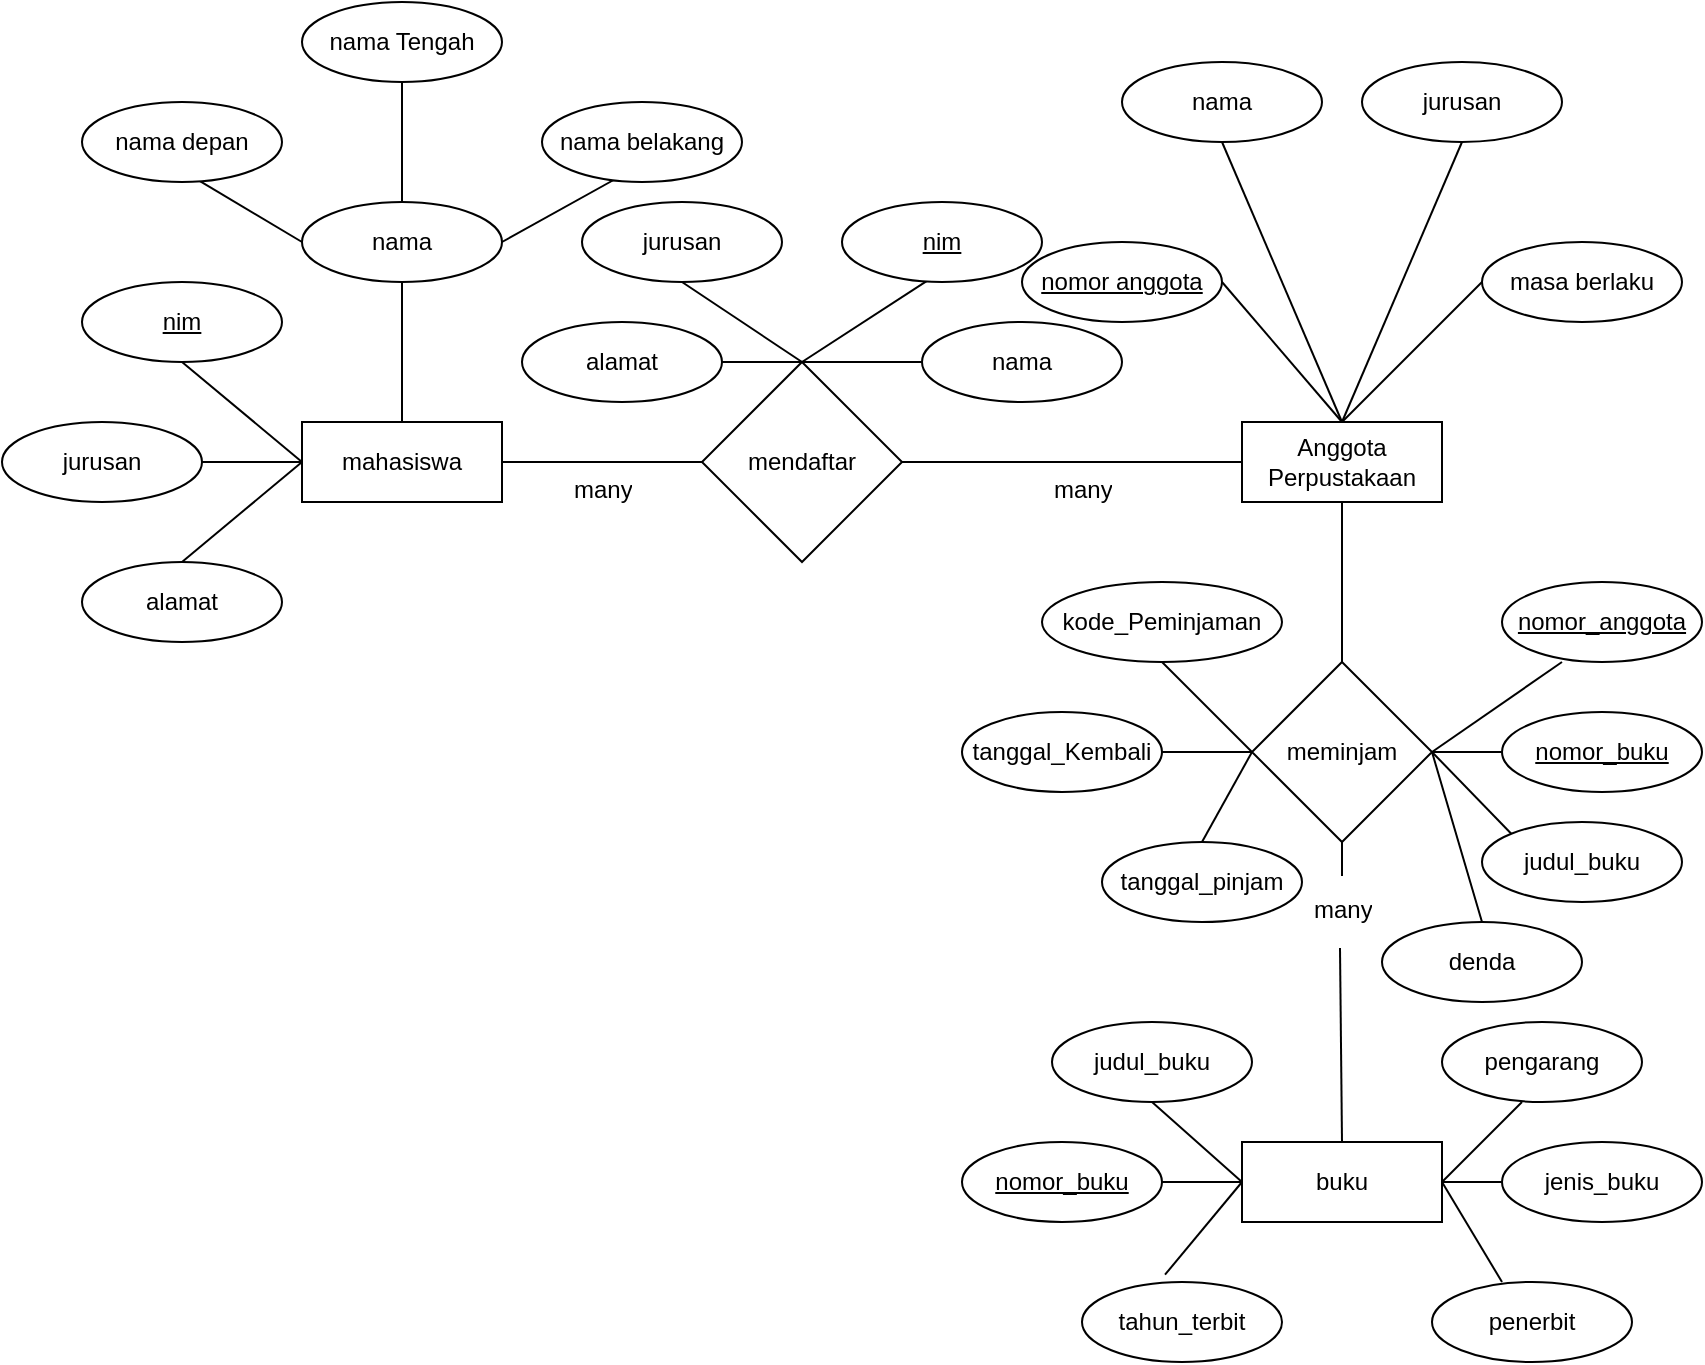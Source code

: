 <mxfile version="24.7.4">
  <diagram name="Page-1" id="0fOuqycV2XA_i30FrM-t">
    <mxGraphModel dx="1122" dy="696" grid="1" gridSize="10" guides="1" tooltips="1" connect="1" arrows="1" fold="1" page="1" pageScale="1" pageWidth="850" pageHeight="1100" math="0" shadow="0">
      <root>
        <mxCell id="0" />
        <mxCell id="1" parent="0" />
        <mxCell id="IAMio9qmMG0p7Ph88lqY-1" value="nama Tengah" style="ellipse;whiteSpace=wrap;html=1;align=center;" vertex="1" parent="1">
          <mxGeometry x="150" y="50" width="100" height="40" as="geometry" />
        </mxCell>
        <mxCell id="IAMio9qmMG0p7Ph88lqY-2" value="mahasiswa" style="whiteSpace=wrap;html=1;align=center;" vertex="1" parent="1">
          <mxGeometry x="150" y="260" width="100" height="40" as="geometry" />
        </mxCell>
        <mxCell id="IAMio9qmMG0p7Ph88lqY-4" value="mendaftar" style="shape=rhombus;perimeter=rhombusPerimeter;whiteSpace=wrap;html=1;align=center;" vertex="1" parent="1">
          <mxGeometry x="350" y="230" width="100" height="100" as="geometry" />
        </mxCell>
        <mxCell id="IAMio9qmMG0p7Ph88lqY-9" value="" style="endArrow=none;html=1;rounded=0;exitX=0.5;exitY=1;exitDx=0;exitDy=0;entryX=0.5;entryY=0;entryDx=0;entryDy=0;" edge="1" parent="1" source="IAMio9qmMG0p7Ph88lqY-1" target="IAMio9qmMG0p7Ph88lqY-95">
          <mxGeometry relative="1" as="geometry">
            <mxPoint x="150" y="100" as="sourcePoint" />
            <mxPoint x="200" y="150" as="targetPoint" />
          </mxGeometry>
        </mxCell>
        <mxCell id="IAMio9qmMG0p7Ph88lqY-15" value="" style="endArrow=none;html=1;rounded=0;exitX=0.5;exitY=1;exitDx=0;exitDy=0;entryX=0.5;entryY=0;entryDx=0;entryDy=0;" edge="1" parent="1" source="IAMio9qmMG0p7Ph88lqY-95" target="IAMio9qmMG0p7Ph88lqY-2">
          <mxGeometry relative="1" as="geometry">
            <mxPoint x="200" y="190" as="sourcePoint" />
            <mxPoint x="370" y="210" as="targetPoint" />
          </mxGeometry>
        </mxCell>
        <mxCell id="IAMio9qmMG0p7Ph88lqY-16" value="" style="endArrow=none;html=1;rounded=0;entryX=0;entryY=0.5;entryDx=0;entryDy=0;exitX=0.573;exitY=0.964;exitDx=0;exitDy=0;exitPerimeter=0;" edge="1" parent="1" source="IAMio9qmMG0p7Ph88lqY-97">
          <mxGeometry relative="1" as="geometry">
            <mxPoint x="100" y="140" as="sourcePoint" />
            <mxPoint x="150" y="170" as="targetPoint" />
          </mxGeometry>
        </mxCell>
        <mxCell id="IAMio9qmMG0p7Ph88lqY-17" value="" style="endArrow=none;html=1;rounded=0;exitX=1;exitY=0.5;exitDx=0;exitDy=0;entryX=0.376;entryY=0.95;entryDx=0;entryDy=0;entryPerimeter=0;" edge="1" parent="1" target="IAMio9qmMG0p7Ph88lqY-96">
          <mxGeometry relative="1" as="geometry">
            <mxPoint x="250" y="170" as="sourcePoint" />
            <mxPoint x="310" y="140" as="targetPoint" />
          </mxGeometry>
        </mxCell>
        <mxCell id="IAMio9qmMG0p7Ph88lqY-18" value="jurusan" style="ellipse;whiteSpace=wrap;html=1;align=center;" vertex="1" parent="1">
          <mxGeometry y="260" width="100" height="40" as="geometry" />
        </mxCell>
        <mxCell id="IAMio9qmMG0p7Ph88lqY-21" value="alamat" style="ellipse;whiteSpace=wrap;html=1;align=center;" vertex="1" parent="1">
          <mxGeometry x="40" y="330" width="100" height="40" as="geometry" />
        </mxCell>
        <mxCell id="IAMio9qmMG0p7Ph88lqY-22" value="" style="endArrow=none;html=1;rounded=0;entryX=0;entryY=0.5;entryDx=0;entryDy=0;exitX=0.5;exitY=1;exitDx=0;exitDy=0;" edge="1" parent="1" source="IAMio9qmMG0p7Ph88lqY-100" target="IAMio9qmMG0p7Ph88lqY-2">
          <mxGeometry relative="1" as="geometry">
            <mxPoint x="90" y="230" as="sourcePoint" />
            <mxPoint x="290" y="220" as="targetPoint" />
          </mxGeometry>
        </mxCell>
        <mxCell id="IAMio9qmMG0p7Ph88lqY-23" value="" style="endArrow=none;html=1;rounded=0;entryX=0;entryY=0.5;entryDx=0;entryDy=0;exitX=1;exitY=0.5;exitDx=0;exitDy=0;" edge="1" parent="1" source="IAMio9qmMG0p7Ph88lqY-18" target="IAMio9qmMG0p7Ph88lqY-2">
          <mxGeometry relative="1" as="geometry">
            <mxPoint x="100" y="240" as="sourcePoint" />
            <mxPoint x="160" y="290" as="targetPoint" />
          </mxGeometry>
        </mxCell>
        <mxCell id="IAMio9qmMG0p7Ph88lqY-24" value="" style="endArrow=none;html=1;rounded=0;entryX=0;entryY=0.5;entryDx=0;entryDy=0;exitX=0.5;exitY=0;exitDx=0;exitDy=0;" edge="1" parent="1" source="IAMio9qmMG0p7Ph88lqY-21" target="IAMio9qmMG0p7Ph88lqY-2">
          <mxGeometry relative="1" as="geometry">
            <mxPoint x="110" y="290" as="sourcePoint" />
            <mxPoint x="160" y="290" as="targetPoint" />
          </mxGeometry>
        </mxCell>
        <mxCell id="IAMio9qmMG0p7Ph88lqY-25" value="nama" style="ellipse;whiteSpace=wrap;html=1;align=center;" vertex="1" parent="1">
          <mxGeometry x="460" y="210" width="100" height="40" as="geometry" />
        </mxCell>
        <mxCell id="IAMio9qmMG0p7Ph88lqY-26" value="alamat" style="ellipse;whiteSpace=wrap;html=1;align=center;" vertex="1" parent="1">
          <mxGeometry x="260" y="210" width="100" height="40" as="geometry" />
        </mxCell>
        <mxCell id="IAMio9qmMG0p7Ph88lqY-28" value="jurusan" style="ellipse;whiteSpace=wrap;html=1;align=center;" vertex="1" parent="1">
          <mxGeometry x="290" y="150" width="100" height="40" as="geometry" />
        </mxCell>
        <mxCell id="IAMio9qmMG0p7Ph88lqY-29" value="" style="endArrow=none;html=1;rounded=0;exitX=1;exitY=0.5;exitDx=0;exitDy=0;entryX=0.5;entryY=0;entryDx=0;entryDy=0;" edge="1" parent="1" source="IAMio9qmMG0p7Ph88lqY-26" target="IAMio9qmMG0p7Ph88lqY-4">
          <mxGeometry relative="1" as="geometry">
            <mxPoint x="350" y="250" as="sourcePoint" />
            <mxPoint x="510" y="250" as="targetPoint" />
          </mxGeometry>
        </mxCell>
        <mxCell id="IAMio9qmMG0p7Ph88lqY-30" value="" style="endArrow=none;html=1;rounded=0;exitX=0.5;exitY=0;exitDx=0;exitDy=0;entryX=0;entryY=0.5;entryDx=0;entryDy=0;" edge="1" parent="1" source="IAMio9qmMG0p7Ph88lqY-4" target="IAMio9qmMG0p7Ph88lqY-25">
          <mxGeometry relative="1" as="geometry">
            <mxPoint x="405" y="240" as="sourcePoint" />
            <mxPoint x="420" y="260" as="targetPoint" />
          </mxGeometry>
        </mxCell>
        <mxCell id="IAMio9qmMG0p7Ph88lqY-31" value="" style="endArrow=none;html=1;rounded=0;exitX=0.5;exitY=1;exitDx=0;exitDy=0;entryX=0.5;entryY=0;entryDx=0;entryDy=0;" edge="1" parent="1" source="IAMio9qmMG0p7Ph88lqY-28" target="IAMio9qmMG0p7Ph88lqY-4">
          <mxGeometry relative="1" as="geometry">
            <mxPoint x="370" y="240" as="sourcePoint" />
            <mxPoint x="420" y="260" as="targetPoint" />
          </mxGeometry>
        </mxCell>
        <mxCell id="IAMio9qmMG0p7Ph88lqY-32" value="" style="endArrow=none;html=1;rounded=0;exitX=0.425;exitY=0.987;exitDx=0;exitDy=0;entryX=0.5;entryY=0;entryDx=0;entryDy=0;exitPerimeter=0;" edge="1" parent="1" source="IAMio9qmMG0p7Ph88lqY-101" target="IAMio9qmMG0p7Ph88lqY-4">
          <mxGeometry relative="1" as="geometry">
            <mxPoint x="470" y="190" as="sourcePoint" />
            <mxPoint x="420" y="210" as="targetPoint" />
          </mxGeometry>
        </mxCell>
        <mxCell id="IAMio9qmMG0p7Ph88lqY-50" value="masa berlaku" style="ellipse;whiteSpace=wrap;html=1;align=center;" vertex="1" parent="1">
          <mxGeometry x="740" y="170" width="100" height="40" as="geometry" />
        </mxCell>
        <mxCell id="IAMio9qmMG0p7Ph88lqY-52" value="jurusan" style="ellipse;whiteSpace=wrap;html=1;align=center;" vertex="1" parent="1">
          <mxGeometry x="680" y="80" width="100" height="40" as="geometry" />
        </mxCell>
        <mxCell id="IAMio9qmMG0p7Ph88lqY-53" value="nama" style="ellipse;whiteSpace=wrap;html=1;align=center;" vertex="1" parent="1">
          <mxGeometry x="560" y="80" width="100" height="40" as="geometry" />
        </mxCell>
        <mxCell id="IAMio9qmMG0p7Ph88lqY-54" value="" style="endArrow=none;html=1;rounded=0;exitX=1;exitY=0.5;exitDx=0;exitDy=0;entryX=0.5;entryY=0;entryDx=0;entryDy=0;entryPerimeter=0;" edge="1" source="IAMio9qmMG0p7Ph88lqY-98" target="IAMio9qmMG0p7Ph88lqY-58" parent="1">
          <mxGeometry relative="1" as="geometry">
            <mxPoint x="610" y="190" as="sourcePoint" />
            <mxPoint x="680" y="250" as="targetPoint" />
          </mxGeometry>
        </mxCell>
        <mxCell id="IAMio9qmMG0p7Ph88lqY-55" value="" style="endArrow=none;html=1;rounded=0;entryX=0;entryY=0.5;entryDx=0;entryDy=0;exitX=0.5;exitY=0;exitDx=0;exitDy=0;" edge="1" source="IAMio9qmMG0p7Ph88lqY-58" target="IAMio9qmMG0p7Ph88lqY-50" parent="1">
          <mxGeometry relative="1" as="geometry">
            <mxPoint x="680" y="250" as="sourcePoint" />
            <mxPoint x="690" y="260" as="targetPoint" />
          </mxGeometry>
        </mxCell>
        <mxCell id="IAMio9qmMG0p7Ph88lqY-56" value="" style="endArrow=none;html=1;rounded=0;exitX=0.5;exitY=1;exitDx=0;exitDy=0;entryX=0.5;entryY=0;entryDx=0;entryDy=0;" edge="1" source="IAMio9qmMG0p7Ph88lqY-53" target="IAMio9qmMG0p7Ph88lqY-58" parent="1">
          <mxGeometry relative="1" as="geometry">
            <mxPoint x="640" y="240" as="sourcePoint" />
            <mxPoint x="680" y="250" as="targetPoint" />
          </mxGeometry>
        </mxCell>
        <mxCell id="IAMio9qmMG0p7Ph88lqY-57" value="" style="endArrow=none;html=1;rounded=0;exitX=0.5;exitY=1;exitDx=0;exitDy=0;entryX=0.5;entryY=0;entryDx=0;entryDy=0;" edge="1" source="IAMio9qmMG0p7Ph88lqY-52" target="IAMio9qmMG0p7Ph88lqY-58" parent="1">
          <mxGeometry relative="1" as="geometry">
            <mxPoint x="640" y="190" as="sourcePoint" />
            <mxPoint x="680" y="250" as="targetPoint" />
          </mxGeometry>
        </mxCell>
        <mxCell id="IAMio9qmMG0p7Ph88lqY-58" value="Anggota&lt;div&gt;Perpustakaan&lt;/div&gt;" style="whiteSpace=wrap;html=1;align=center;" vertex="1" parent="1">
          <mxGeometry x="620" y="260" width="100" height="40" as="geometry" />
        </mxCell>
        <mxCell id="IAMio9qmMG0p7Ph88lqY-59" value="" style="endArrow=none;html=1;rounded=0;exitX=1;exitY=0.5;exitDx=0;exitDy=0;entryX=0;entryY=0.5;entryDx=0;entryDy=0;" edge="1" parent="1" source="IAMio9qmMG0p7Ph88lqY-2" target="IAMio9qmMG0p7Ph88lqY-4">
          <mxGeometry relative="1" as="geometry">
            <mxPoint x="310" y="280" as="sourcePoint" />
            <mxPoint x="470" y="280" as="targetPoint" />
          </mxGeometry>
        </mxCell>
        <mxCell id="IAMio9qmMG0p7Ph88lqY-60" value="" style="endArrow=none;html=1;rounded=0;exitX=1;exitY=0.5;exitDx=0;exitDy=0;entryX=0;entryY=0.5;entryDx=0;entryDy=0;" edge="1" parent="1" source="IAMio9qmMG0p7Ph88lqY-4" target="IAMio9qmMG0p7Ph88lqY-58">
          <mxGeometry relative="1" as="geometry">
            <mxPoint x="260" y="290" as="sourcePoint" />
            <mxPoint x="360" y="290" as="targetPoint" />
          </mxGeometry>
        </mxCell>
        <mxCell id="IAMio9qmMG0p7Ph88lqY-61" value="meminjam" style="shape=rhombus;perimeter=rhombusPerimeter;whiteSpace=wrap;html=1;align=center;" vertex="1" parent="1">
          <mxGeometry x="625" y="380" width="90" height="90" as="geometry" />
        </mxCell>
        <mxCell id="IAMio9qmMG0p7Ph88lqY-62" value="kode_Peminjaman" style="ellipse;whiteSpace=wrap;html=1;align=center;" vertex="1" parent="1">
          <mxGeometry x="520" y="340" width="120" height="40" as="geometry" />
        </mxCell>
        <mxCell id="IAMio9qmMG0p7Ph88lqY-63" value="tanggal_Kembali" style="ellipse;whiteSpace=wrap;html=1;align=center;" vertex="1" parent="1">
          <mxGeometry x="480" y="405" width="100" height="40" as="geometry" />
        </mxCell>
        <mxCell id="IAMio9qmMG0p7Ph88lqY-65" value="tanggal_pinjam" style="ellipse;whiteSpace=wrap;html=1;align=center;" vertex="1" parent="1">
          <mxGeometry x="550" y="470" width="100" height="40" as="geometry" />
        </mxCell>
        <mxCell id="IAMio9qmMG0p7Ph88lqY-68" value="judul_buku" style="ellipse;whiteSpace=wrap;html=1;align=center;" vertex="1" parent="1">
          <mxGeometry x="740" y="460" width="100" height="40" as="geometry" />
        </mxCell>
        <mxCell id="IAMio9qmMG0p7Ph88lqY-69" value="denda" style="ellipse;whiteSpace=wrap;html=1;align=center;" vertex="1" parent="1">
          <mxGeometry x="690" y="510" width="100" height="40" as="geometry" />
        </mxCell>
        <mxCell id="IAMio9qmMG0p7Ph88lqY-70" value="" style="endArrow=none;html=1;rounded=0;exitX=0.5;exitY=1;exitDx=0;exitDy=0;entryX=0.5;entryY=0;entryDx=0;entryDy=0;" edge="1" parent="1" source="IAMio9qmMG0p7Ph88lqY-58" target="IAMio9qmMG0p7Ph88lqY-61">
          <mxGeometry relative="1" as="geometry">
            <mxPoint x="690" y="320" as="sourcePoint" />
            <mxPoint x="850" y="320" as="targetPoint" />
          </mxGeometry>
        </mxCell>
        <mxCell id="IAMio9qmMG0p7Ph88lqY-71" value="" style="endArrow=none;html=1;rounded=0;exitX=0.5;exitY=1;exitDx=0;exitDy=0;entryX=1;entryY=0.5;entryDx=0;entryDy=0;" edge="1" parent="1" target="IAMio9qmMG0p7Ph88lqY-61">
          <mxGeometry relative="1" as="geometry">
            <mxPoint x="780" y="380" as="sourcePoint" />
            <mxPoint x="680" y="410" as="targetPoint" />
          </mxGeometry>
        </mxCell>
        <mxCell id="IAMio9qmMG0p7Ph88lqY-72" value="" style="endArrow=none;html=1;rounded=0;exitX=0;exitY=0.5;exitDx=0;exitDy=0;entryX=1;entryY=0.5;entryDx=0;entryDy=0;" edge="1" parent="1" source="IAMio9qmMG0p7Ph88lqY-102" target="IAMio9qmMG0p7Ph88lqY-61">
          <mxGeometry relative="1" as="geometry">
            <mxPoint x="750" y="425" as="sourcePoint" />
            <mxPoint x="740" y="440" as="targetPoint" />
          </mxGeometry>
        </mxCell>
        <mxCell id="IAMio9qmMG0p7Ph88lqY-74" value="" style="endArrow=none;html=1;rounded=0;exitX=0;exitY=0;exitDx=0;exitDy=0;entryX=1;entryY=0.5;entryDx=0;entryDy=0;" edge="1" parent="1" source="IAMio9qmMG0p7Ph88lqY-68" target="IAMio9qmMG0p7Ph88lqY-61">
          <mxGeometry relative="1" as="geometry">
            <mxPoint x="760" y="440" as="sourcePoint" />
            <mxPoint x="740" y="440" as="targetPoint" />
          </mxGeometry>
        </mxCell>
        <mxCell id="IAMio9qmMG0p7Ph88lqY-75" value="" style="endArrow=none;html=1;rounded=0;exitX=0.5;exitY=0;exitDx=0;exitDy=0;entryX=1;entryY=0.5;entryDx=0;entryDy=0;" edge="1" parent="1" source="IAMio9qmMG0p7Ph88lqY-69" target="IAMio9qmMG0p7Ph88lqY-61">
          <mxGeometry relative="1" as="geometry">
            <mxPoint x="730" y="500" as="sourcePoint" />
            <mxPoint x="740" y="440" as="targetPoint" />
          </mxGeometry>
        </mxCell>
        <mxCell id="IAMio9qmMG0p7Ph88lqY-76" value="" style="endArrow=none;html=1;rounded=0;exitX=0.5;exitY=1;exitDx=0;exitDy=0;entryX=0;entryY=0.5;entryDx=0;entryDy=0;" edge="1" parent="1" source="IAMio9qmMG0p7Ph88lqY-62" target="IAMio9qmMG0p7Ph88lqY-61">
          <mxGeometry relative="1" as="geometry">
            <mxPoint x="780" y="390" as="sourcePoint" />
            <mxPoint x="740" y="440" as="targetPoint" />
          </mxGeometry>
        </mxCell>
        <mxCell id="IAMio9qmMG0p7Ph88lqY-77" value="" style="endArrow=none;html=1;rounded=0;exitX=1;exitY=0.5;exitDx=0;exitDy=0;entryX=0;entryY=0.5;entryDx=0;entryDy=0;" edge="1" parent="1" source="IAMio9qmMG0p7Ph88lqY-63" target="IAMio9qmMG0p7Ph88lqY-61">
          <mxGeometry relative="1" as="geometry">
            <mxPoint x="600" y="390" as="sourcePoint" />
            <mxPoint x="650" y="360" as="targetPoint" />
          </mxGeometry>
        </mxCell>
        <mxCell id="IAMio9qmMG0p7Ph88lqY-78" value="" style="endArrow=none;html=1;rounded=0;exitX=0;exitY=0.5;exitDx=0;exitDy=0;entryX=0.5;entryY=0;entryDx=0;entryDy=0;" edge="1" parent="1" source="IAMio9qmMG0p7Ph88lqY-61" target="IAMio9qmMG0p7Ph88lqY-65">
          <mxGeometry relative="1" as="geometry">
            <mxPoint x="600" y="390" as="sourcePoint" />
            <mxPoint x="620" y="440" as="targetPoint" />
          </mxGeometry>
        </mxCell>
        <mxCell id="IAMio9qmMG0p7Ph88lqY-80" value="buku" style="whiteSpace=wrap;html=1;align=center;" vertex="1" parent="1">
          <mxGeometry x="620" y="620" width="100" height="40" as="geometry" />
        </mxCell>
        <mxCell id="IAMio9qmMG0p7Ph88lqY-81" value="" style="endArrow=none;html=1;rounded=0;exitX=0.5;exitY=1;exitDx=0;exitDy=0;entryX=0.5;entryY=-0.1;entryDx=0;entryDy=0;entryPerimeter=0;" edge="1" parent="1" source="IAMio9qmMG0p7Ph88lqY-61" target="IAMio9qmMG0p7Ph88lqY-106">
          <mxGeometry relative="1" as="geometry">
            <mxPoint x="588.82" y="550" as="sourcePoint" />
            <mxPoint x="588.82" y="710" as="targetPoint" />
          </mxGeometry>
        </mxCell>
        <mxCell id="IAMio9qmMG0p7Ph88lqY-82" value="judul_buku" style="ellipse;whiteSpace=wrap;html=1;align=center;" vertex="1" parent="1">
          <mxGeometry x="525" y="560" width="100" height="40" as="geometry" />
        </mxCell>
        <mxCell id="IAMio9qmMG0p7Ph88lqY-84" value="tahun_terbit" style="ellipse;whiteSpace=wrap;html=1;align=center;" vertex="1" parent="1">
          <mxGeometry x="540" y="690" width="100" height="40" as="geometry" />
        </mxCell>
        <mxCell id="IAMio9qmMG0p7Ph88lqY-85" value="pengarang" style="ellipse;whiteSpace=wrap;html=1;align=center;" vertex="1" parent="1">
          <mxGeometry x="720" y="560" width="100" height="40" as="geometry" />
        </mxCell>
        <mxCell id="IAMio9qmMG0p7Ph88lqY-86" value="jenis_buku" style="ellipse;whiteSpace=wrap;html=1;align=center;" vertex="1" parent="1">
          <mxGeometry x="750" y="620" width="100" height="40" as="geometry" />
        </mxCell>
        <mxCell id="IAMio9qmMG0p7Ph88lqY-87" value="penerbit" style="ellipse;whiteSpace=wrap;html=1;align=center;" vertex="1" parent="1">
          <mxGeometry x="715" y="690" width="100" height="40" as="geometry" />
        </mxCell>
        <mxCell id="IAMio9qmMG0p7Ph88lqY-88" value="" style="endArrow=none;html=1;rounded=0;exitX=0.5;exitY=1;exitDx=0;exitDy=0;entryX=0;entryY=0.5;entryDx=0;entryDy=0;" edge="1" parent="1" source="IAMio9qmMG0p7Ph88lqY-82" target="IAMio9qmMG0p7Ph88lqY-80">
          <mxGeometry relative="1" as="geometry">
            <mxPoint x="380" y="790" as="sourcePoint" />
            <mxPoint x="540" y="790" as="targetPoint" />
          </mxGeometry>
        </mxCell>
        <mxCell id="IAMio9qmMG0p7Ph88lqY-89" value="" style="endArrow=none;html=1;rounded=0;exitX=1;exitY=0.5;exitDx=0;exitDy=0;entryX=0;entryY=0.5;entryDx=0;entryDy=0;" edge="1" parent="1" source="IAMio9qmMG0p7Ph88lqY-103" target="IAMio9qmMG0p7Ph88lqY-80">
          <mxGeometry relative="1" as="geometry">
            <mxPoint x="580" y="640" as="sourcePoint" />
            <mxPoint x="630" y="650" as="targetPoint" />
          </mxGeometry>
        </mxCell>
        <mxCell id="IAMio9qmMG0p7Ph88lqY-90" value="" style="endArrow=none;html=1;rounded=0;exitX=0.415;exitY=-0.091;exitDx=0;exitDy=0;entryX=0;entryY=0.5;entryDx=0;entryDy=0;exitPerimeter=0;" edge="1" parent="1" source="IAMio9qmMG0p7Ph88lqY-84" target="IAMio9qmMG0p7Ph88lqY-80">
          <mxGeometry relative="1" as="geometry">
            <mxPoint x="590" y="650" as="sourcePoint" />
            <mxPoint x="630" y="650" as="targetPoint" />
          </mxGeometry>
        </mxCell>
        <mxCell id="IAMio9qmMG0p7Ph88lqY-91" value="" style="endArrow=none;html=1;rounded=0;exitX=0.35;exitY=0;exitDx=0;exitDy=0;entryX=1;entryY=0.5;entryDx=0;entryDy=0;exitPerimeter=0;" edge="1" parent="1" source="IAMio9qmMG0p7Ph88lqY-87" target="IAMio9qmMG0p7Ph88lqY-80">
          <mxGeometry relative="1" as="geometry">
            <mxPoint x="592" y="696" as="sourcePoint" />
            <mxPoint x="630" y="650" as="targetPoint" />
          </mxGeometry>
        </mxCell>
        <mxCell id="IAMio9qmMG0p7Ph88lqY-92" value="" style="endArrow=none;html=1;rounded=0;exitX=0;exitY=0.5;exitDx=0;exitDy=0;entryX=1;entryY=0.5;entryDx=0;entryDy=0;" edge="1" parent="1" source="IAMio9qmMG0p7Ph88lqY-86" target="IAMio9qmMG0p7Ph88lqY-80">
          <mxGeometry relative="1" as="geometry">
            <mxPoint x="760" y="700" as="sourcePoint" />
            <mxPoint x="730" y="650" as="targetPoint" />
          </mxGeometry>
        </mxCell>
        <mxCell id="IAMio9qmMG0p7Ph88lqY-94" value="" style="endArrow=none;html=1;rounded=0;exitX=0.4;exitY=1;exitDx=0;exitDy=0;entryX=1;entryY=0.5;entryDx=0;entryDy=0;exitPerimeter=0;" edge="1" parent="1" source="IAMio9qmMG0p7Ph88lqY-85" target="IAMio9qmMG0p7Ph88lqY-80">
          <mxGeometry relative="1" as="geometry">
            <mxPoint x="760" y="650" as="sourcePoint" />
            <mxPoint x="730" y="650" as="targetPoint" />
          </mxGeometry>
        </mxCell>
        <mxCell id="IAMio9qmMG0p7Ph88lqY-95" value="nama" style="ellipse;whiteSpace=wrap;html=1;align=center;" vertex="1" parent="1">
          <mxGeometry x="150" y="150" width="100" height="40" as="geometry" />
        </mxCell>
        <mxCell id="IAMio9qmMG0p7Ph88lqY-96" value="nama belakang" style="ellipse;whiteSpace=wrap;html=1;align=center;" vertex="1" parent="1">
          <mxGeometry x="270" y="100" width="100" height="40" as="geometry" />
        </mxCell>
        <mxCell id="IAMio9qmMG0p7Ph88lqY-97" value="nama depan" style="ellipse;whiteSpace=wrap;html=1;align=center;" vertex="1" parent="1">
          <mxGeometry x="40" y="100" width="100" height="40" as="geometry" />
        </mxCell>
        <mxCell id="IAMio9qmMG0p7Ph88lqY-98" value="nomor anggota" style="ellipse;whiteSpace=wrap;html=1;align=center;fontStyle=4;" vertex="1" parent="1">
          <mxGeometry x="510" y="170" width="100" height="40" as="geometry" />
        </mxCell>
        <mxCell id="IAMio9qmMG0p7Ph88lqY-99" value="nomor_anggota" style="ellipse;whiteSpace=wrap;html=1;align=center;fontStyle=4;" vertex="1" parent="1">
          <mxGeometry x="750" y="340" width="100" height="40" as="geometry" />
        </mxCell>
        <mxCell id="IAMio9qmMG0p7Ph88lqY-100" value="nim" style="ellipse;whiteSpace=wrap;html=1;align=center;fontStyle=4;" vertex="1" parent="1">
          <mxGeometry x="40" y="190" width="100" height="40" as="geometry" />
        </mxCell>
        <mxCell id="IAMio9qmMG0p7Ph88lqY-101" value="nim" style="ellipse;whiteSpace=wrap;html=1;align=center;fontStyle=4;" vertex="1" parent="1">
          <mxGeometry x="420" y="150" width="100" height="40" as="geometry" />
        </mxCell>
        <mxCell id="IAMio9qmMG0p7Ph88lqY-102" value="nomor_buku" style="ellipse;whiteSpace=wrap;html=1;align=center;fontStyle=4;" vertex="1" parent="1">
          <mxGeometry x="750" y="405" width="100" height="40" as="geometry" />
        </mxCell>
        <mxCell id="IAMio9qmMG0p7Ph88lqY-103" value="nomor_buku" style="ellipse;whiteSpace=wrap;html=1;align=center;fontStyle=4;" vertex="1" parent="1">
          <mxGeometry x="480" y="620" width="100" height="40" as="geometry" />
        </mxCell>
        <mxCell id="IAMio9qmMG0p7Ph88lqY-104" value="many" style="text;strokeColor=none;fillColor=none;spacingLeft=4;spacingRight=4;overflow=hidden;rotatable=0;points=[[0,0.5],[1,0.5]];portConstraint=eastwest;fontSize=12;whiteSpace=wrap;html=1;" vertex="1" parent="1">
          <mxGeometry x="280" y="280" width="40" height="30" as="geometry" />
        </mxCell>
        <mxCell id="IAMio9qmMG0p7Ph88lqY-105" value="many" style="text;strokeColor=none;fillColor=none;spacingLeft=4;spacingRight=4;overflow=hidden;rotatable=0;points=[[0,0.5],[1,0.5]];portConstraint=eastwest;fontSize=12;whiteSpace=wrap;html=1;" vertex="1" parent="1">
          <mxGeometry x="520" y="280" width="40" height="30" as="geometry" />
        </mxCell>
        <mxCell id="IAMio9qmMG0p7Ph88lqY-106" value="many" style="text;strokeColor=none;fillColor=none;spacingLeft=4;spacingRight=4;overflow=hidden;rotatable=0;points=[[0,0.5],[1,0.5]];portConstraint=eastwest;fontSize=12;whiteSpace=wrap;html=1;" vertex="1" parent="1">
          <mxGeometry x="650" y="490" width="40" height="30" as="geometry" />
        </mxCell>
        <mxCell id="IAMio9qmMG0p7Ph88lqY-107" value="" style="endArrow=none;html=1;rounded=0;exitX=0.5;exitY=0;exitDx=0;exitDy=0;entryX=0.475;entryY=1.1;entryDx=0;entryDy=0;entryPerimeter=0;" edge="1" parent="1" source="IAMio9qmMG0p7Ph88lqY-80" target="IAMio9qmMG0p7Ph88lqY-106">
          <mxGeometry relative="1" as="geometry">
            <mxPoint x="680" y="480" as="sourcePoint" />
            <mxPoint x="671" y="520" as="targetPoint" />
          </mxGeometry>
        </mxCell>
      </root>
    </mxGraphModel>
  </diagram>
</mxfile>
